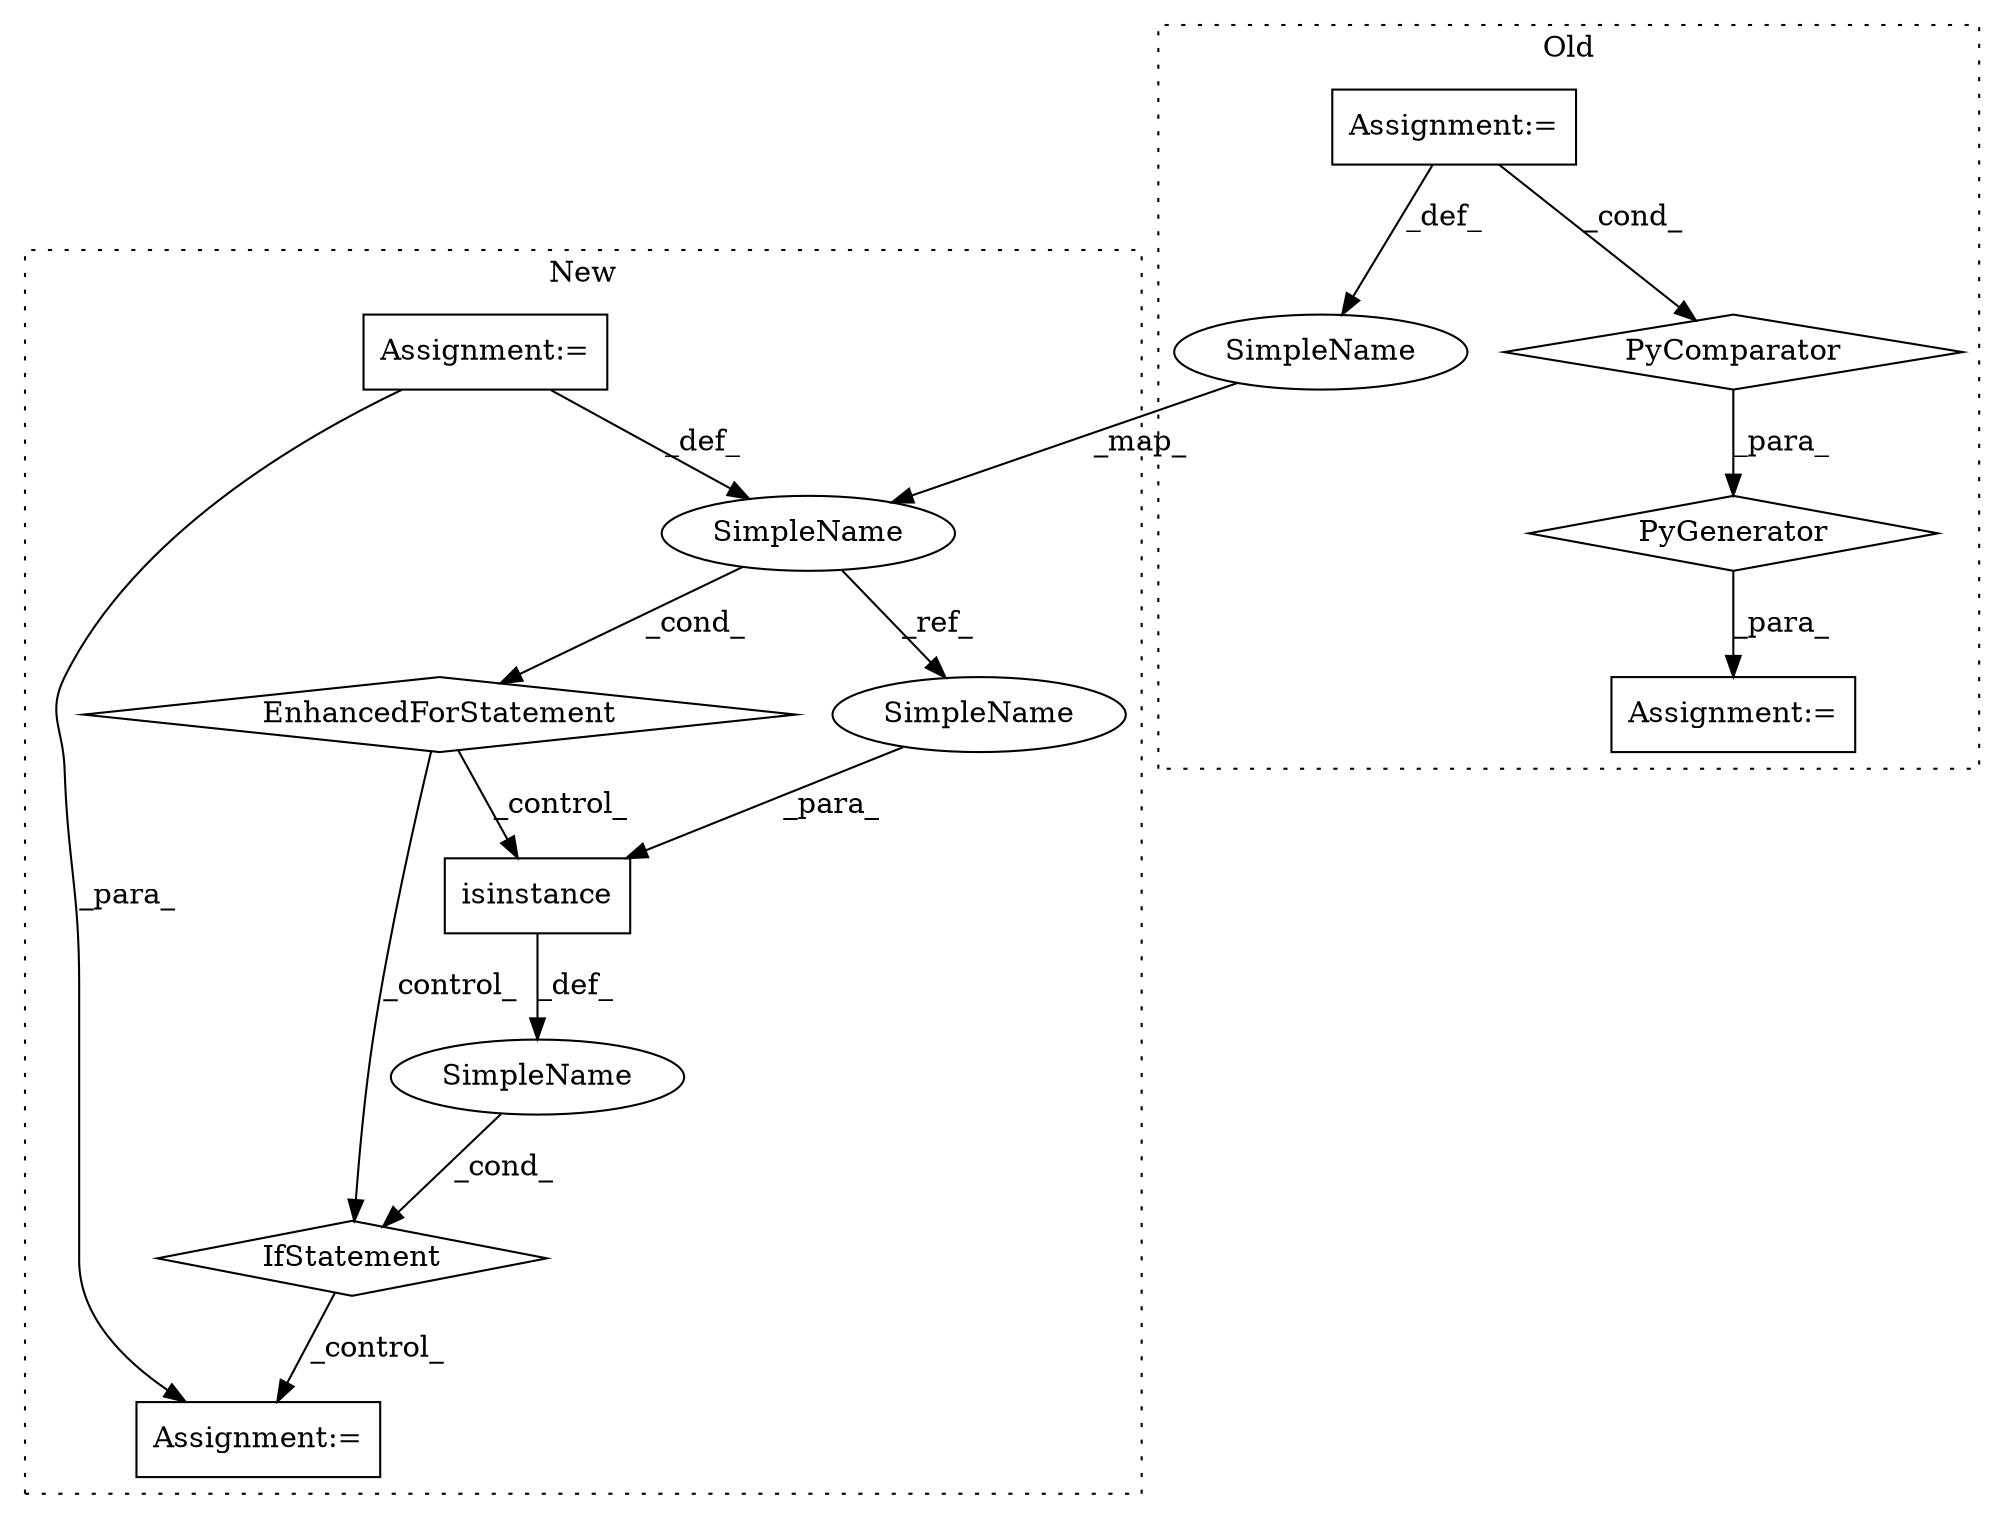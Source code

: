 digraph G {
subgraph cluster0 {
1 [label="PyGenerator" a="107" s="3197" l="139" shape="diamond"];
4 [label="PyComparator" a="113" s="3286" l="44" shape="diamond"];
5 [label="Assignment:=" a="7" s="3286" l="44" shape="box"];
8 [label="SimpleName" a="42" s="3289" l="1" shape="ellipse"];
9 [label="Assignment:=" a="7" s="3176" l="2" shape="box"];
label = "Old";
style="dotted";
}
subgraph cluster1 {
2 [label="EnhancedForStatement" a="70" s="3841,3939" l="57,2" shape="diamond"];
3 [label="Assignment:=" a="7" s="3841,3939" l="57,2" shape="box"];
6 [label="Assignment:=" a="7" s="4208" l="2" shape="box"];
7 [label="SimpleName" a="42" s="3902" l="6" shape="ellipse"];
10 [label="IfStatement" a="25" s="3951,3988" l="4,2" shape="diamond"];
11 [label="SimpleName" a="42" s="" l="" shape="ellipse"];
12 [label="isinstance" a="32" s="3955,3987" l="11,1" shape="box"];
13 [label="SimpleName" a="42" s="3966" l="6" shape="ellipse"];
label = "New";
style="dotted";
}
1 -> 9 [label="_para_"];
2 -> 12 [label="_control_"];
2 -> 10 [label="_control_"];
3 -> 6 [label="_para_"];
3 -> 7 [label="_def_"];
4 -> 1 [label="_para_"];
5 -> 4 [label="_cond_"];
5 -> 8 [label="_def_"];
7 -> 2 [label="_cond_"];
7 -> 13 [label="_ref_"];
8 -> 7 [label="_map_"];
10 -> 6 [label="_control_"];
11 -> 10 [label="_cond_"];
12 -> 11 [label="_def_"];
13 -> 12 [label="_para_"];
}